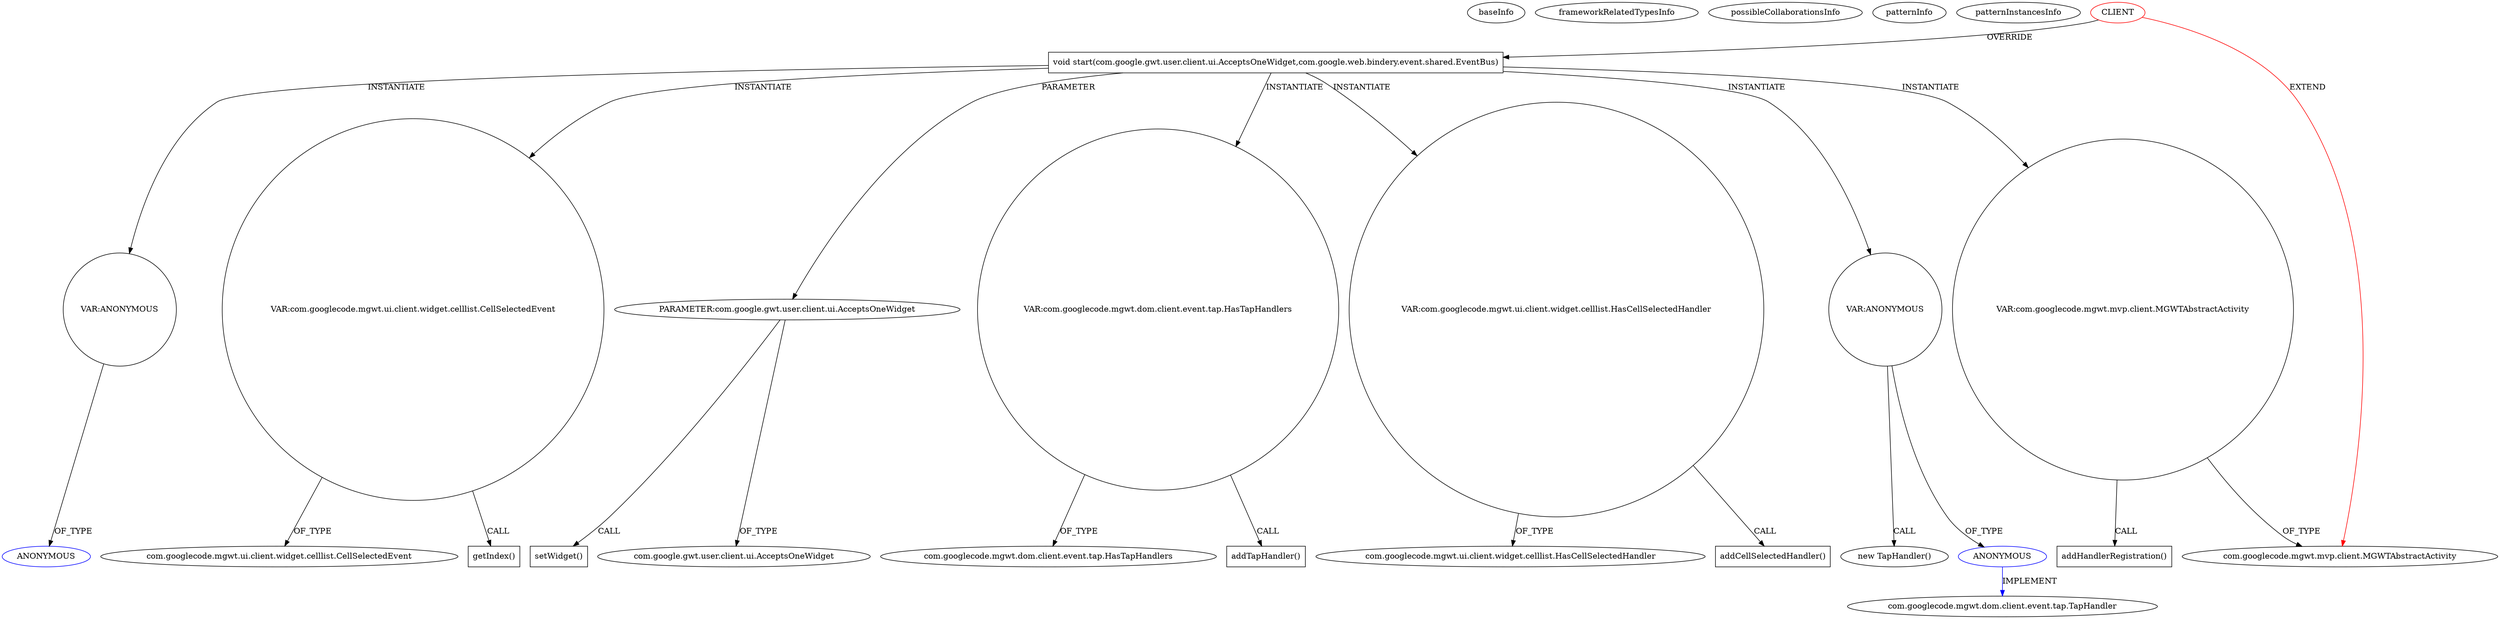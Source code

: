 digraph {
baseInfo[graphId=1250,category="pattern",isAnonymous=false,possibleRelation=true]
frameworkRelatedTypesInfo[0="com.googlecode.mgwt.mvp.client.MGWTAbstractActivity"]
possibleCollaborationsInfo[0="1250~INSTANTIATION-OVERRIDING_METHOD_DECLARATION-~com.googlecode.mgwt.mvp.client.MGWTAbstractActivity ~com.googlecode.mgwt.dom.client.event.tap.TapHandler ~false~true"]
patternInfo[frequency=3.0,patternRootClient=0]
patternInstancesInfo[0="rjdkolb-jozijug_phonegapdemo~/rjdkolb-jozijug_phonegapdemo/jozijug_phonegapdemo-master/src/main/java/org/openrap/jozijug/mgwtphonegap/client/activities/UIActivity.java~UIActivity~4371",1="rjdkolb-jozijug_phonegapdemo~/rjdkolb-jozijug_phonegapdemo/jozijug_phonegapdemo-master/src/main/java/org/openrap/jozijug/mgwtphonegap/client/activities/ShowCaseListActivity.java~ShowCaseListActivity~4380",2="rjdkolb-jozijug_phonegapdemo~/rjdkolb-jozijug_phonegapdemo/jozijug_phonegapdemo-master/src/main/java/org/openrap/jozijug/mgwtphonegap/client/activities/testphonegap/TestPhoneGapActivity.java~TestPhoneGapActivity~4406"]
11[label="new TapHandler()",vertexType="CONSTRUCTOR_CALL",isFrameworkType=false]
12[label="VAR:ANONYMOUS",vertexType="VARIABLE_EXPRESION",isFrameworkType=false,shape=circle]
13[label="ANONYMOUS",vertexType="REFERENCE_ANONYMOUS_DECLARATION",isFrameworkType=false,color=blue]
14[label="com.googlecode.mgwt.dom.client.event.tap.TapHandler",vertexType="FRAMEWORK_INTERFACE_TYPE",isFrameworkType=false]
2[label="void start(com.google.gwt.user.client.ui.AcceptsOneWidget,com.google.web.bindery.event.shared.EventBus)",vertexType="OVERRIDING_METHOD_DECLARATION",isFrameworkType=false,shape=box]
0[label="CLIENT",vertexType="ROOT_CLIENT_CLASS_DECLARATION",isFrameworkType=false,color=red]
21[label="VAR:ANONYMOUS",vertexType="VARIABLE_EXPRESION",isFrameworkType=false,shape=circle]
22[label="ANONYMOUS",vertexType="REFERENCE_ANONYMOUS_DECLARATION",isFrameworkType=false,color=blue]
1[label="com.googlecode.mgwt.mvp.client.MGWTAbstractActivity",vertexType="FRAMEWORK_CLASS_TYPE",isFrameworkType=false]
24[label="VAR:com.googlecode.mgwt.ui.client.widget.celllist.CellSelectedEvent",vertexType="VARIABLE_EXPRESION",isFrameworkType=false,shape=circle]
3[label="PARAMETER:com.google.gwt.user.client.ui.AcceptsOneWidget",vertexType="PARAMETER_DECLARATION",isFrameworkType=false]
28[label="setWidget()",vertexType="INSIDE_CALL",isFrameworkType=false,shape=box]
8[label="VAR:com.googlecode.mgwt.dom.client.event.tap.HasTapHandlers",vertexType="VARIABLE_EXPRESION",isFrameworkType=false,shape=circle]
10[label="com.googlecode.mgwt.dom.client.event.tap.HasTapHandlers",vertexType="FRAMEWORK_INTERFACE_TYPE",isFrameworkType=false]
26[label="com.googlecode.mgwt.ui.client.widget.celllist.CellSelectedEvent",vertexType="FRAMEWORK_CLASS_TYPE",isFrameworkType=false]
25[label="getIndex()",vertexType="INSIDE_CALL",isFrameworkType=false,shape=box]
4[label="com.google.gwt.user.client.ui.AcceptsOneWidget",vertexType="FRAMEWORK_INTERFACE_TYPE",isFrameworkType=false]
17[label="VAR:com.googlecode.mgwt.ui.client.widget.celllist.HasCellSelectedHandler",vertexType="VARIABLE_EXPRESION",isFrameworkType=false,shape=circle]
19[label="com.googlecode.mgwt.ui.client.widget.celllist.HasCellSelectedHandler",vertexType="FRAMEWORK_INTERFACE_TYPE",isFrameworkType=false]
18[label="addCellSelectedHandler()",vertexType="INSIDE_CALL",isFrameworkType=false,shape=box]
9[label="addTapHandler()",vertexType="INSIDE_CALL",isFrameworkType=false,shape=box]
5[label="VAR:com.googlecode.mgwt.mvp.client.MGWTAbstractActivity",vertexType="VARIABLE_EXPRESION",isFrameworkType=false,shape=circle]
6[label="addHandlerRegistration()",vertexType="INSIDE_CALL",isFrameworkType=false,shape=box]
8->9[label="CALL"]
21->22[label="OF_TYPE"]
8->10[label="OF_TYPE"]
12->11[label="CALL"]
2->12[label="INSTANTIATE"]
2->21[label="INSTANTIATE"]
24->26[label="OF_TYPE"]
2->8[label="INSTANTIATE"]
2->17[label="INSTANTIATE"]
2->5[label="INSTANTIATE"]
5->6[label="CALL"]
2->24[label="INSTANTIATE"]
3->4[label="OF_TYPE"]
5->1[label="OF_TYPE"]
13->14[label="IMPLEMENT",color=blue]
17->18[label="CALL"]
0->2[label="OVERRIDE"]
24->25[label="CALL"]
12->13[label="OF_TYPE"]
2->3[label="PARAMETER"]
0->1[label="EXTEND",color=red]
17->19[label="OF_TYPE"]
3->28[label="CALL"]
}
